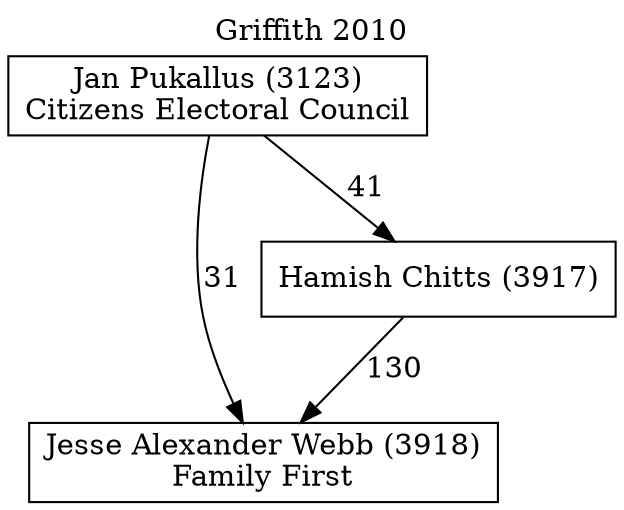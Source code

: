 // House preference flow
digraph "Jesse Alexander Webb (3918)_Griffith_2010" {
	graph [label="Griffith 2010" labelloc=t mclimit=10]
	node [shape=box]
	"Jesse Alexander Webb (3918)" [label="Jesse Alexander Webb (3918)
Family First"]
	"Hamish Chitts (3917)" [label="Hamish Chitts (3917)
"]
	"Jan Pukallus (3123)" [label="Jan Pukallus (3123)
Citizens Electoral Council"]
	"Hamish Chitts (3917)" -> "Jesse Alexander Webb (3918)" [label=130]
	"Jan Pukallus (3123)" -> "Hamish Chitts (3917)" [label=41]
	"Jan Pukallus (3123)" -> "Jesse Alexander Webb (3918)" [label=31]
}
